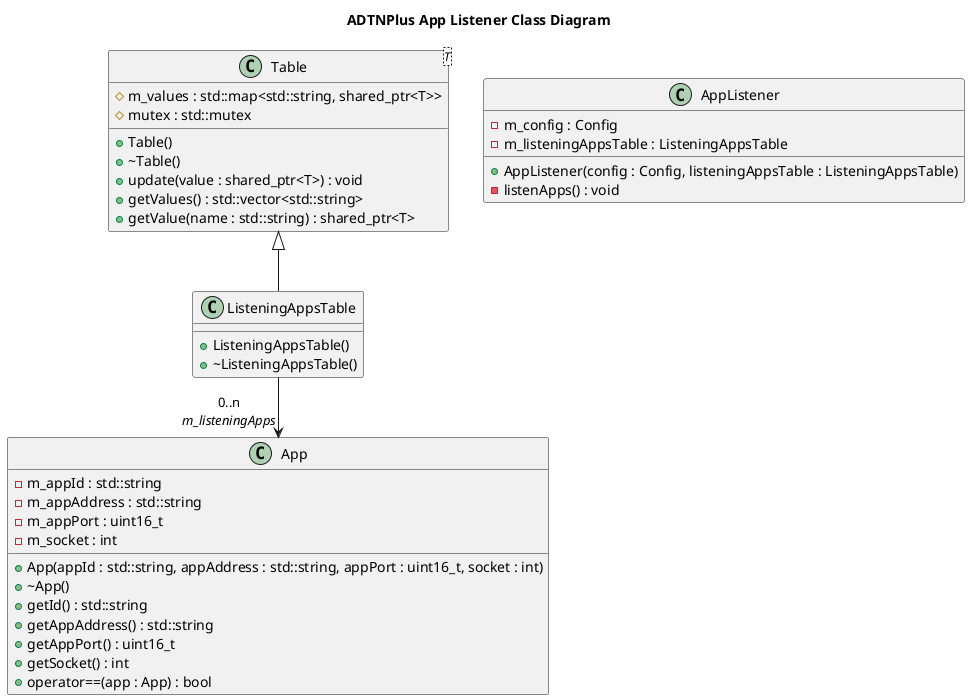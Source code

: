 @startuml

title ADTNPlus App Listener Class Diagram

class Table<T> {
  #m_values : std::map<std::string, shared_ptr<T>>
  #mutex : std::mutex
  +Table()
  +~Table()
  +update(value : shared_ptr<T>) : void
  +getValues() : std::vector<std::string>
  +getValue(name : std::string) : shared_ptr<T>
}

class AppListener {
	-m_config : Config
	-m_listeningAppsTable : ListeningAppsTable
	+AppListener(config : Config, listeningAppsTable : ListeningAppsTable)
	-listenApps() : void
}

class ListeningAppsTable {
	+ ListeningAppsTable()
	+ ~ListeningAppsTable()
}

class App {
	- m_appId : std::string
	- m_appAddress : std::string
	- m_appPort : uint16_t
	- m_socket : int
  + App(appId : std::string, appAddress : std::string, appPort : uint16_t, socket : int)
	+~App()
	+getId() : std::string
	+getAppAddress() : std::string
	+getAppPort() : uint16_t
	+getSocket() : int
	+operator==(app : App) : bool
}

ListeningAppsTable --> "0..n\n<i>m_listeningApps</i>" App
Table <|-- ListeningAppsTable

@enduml